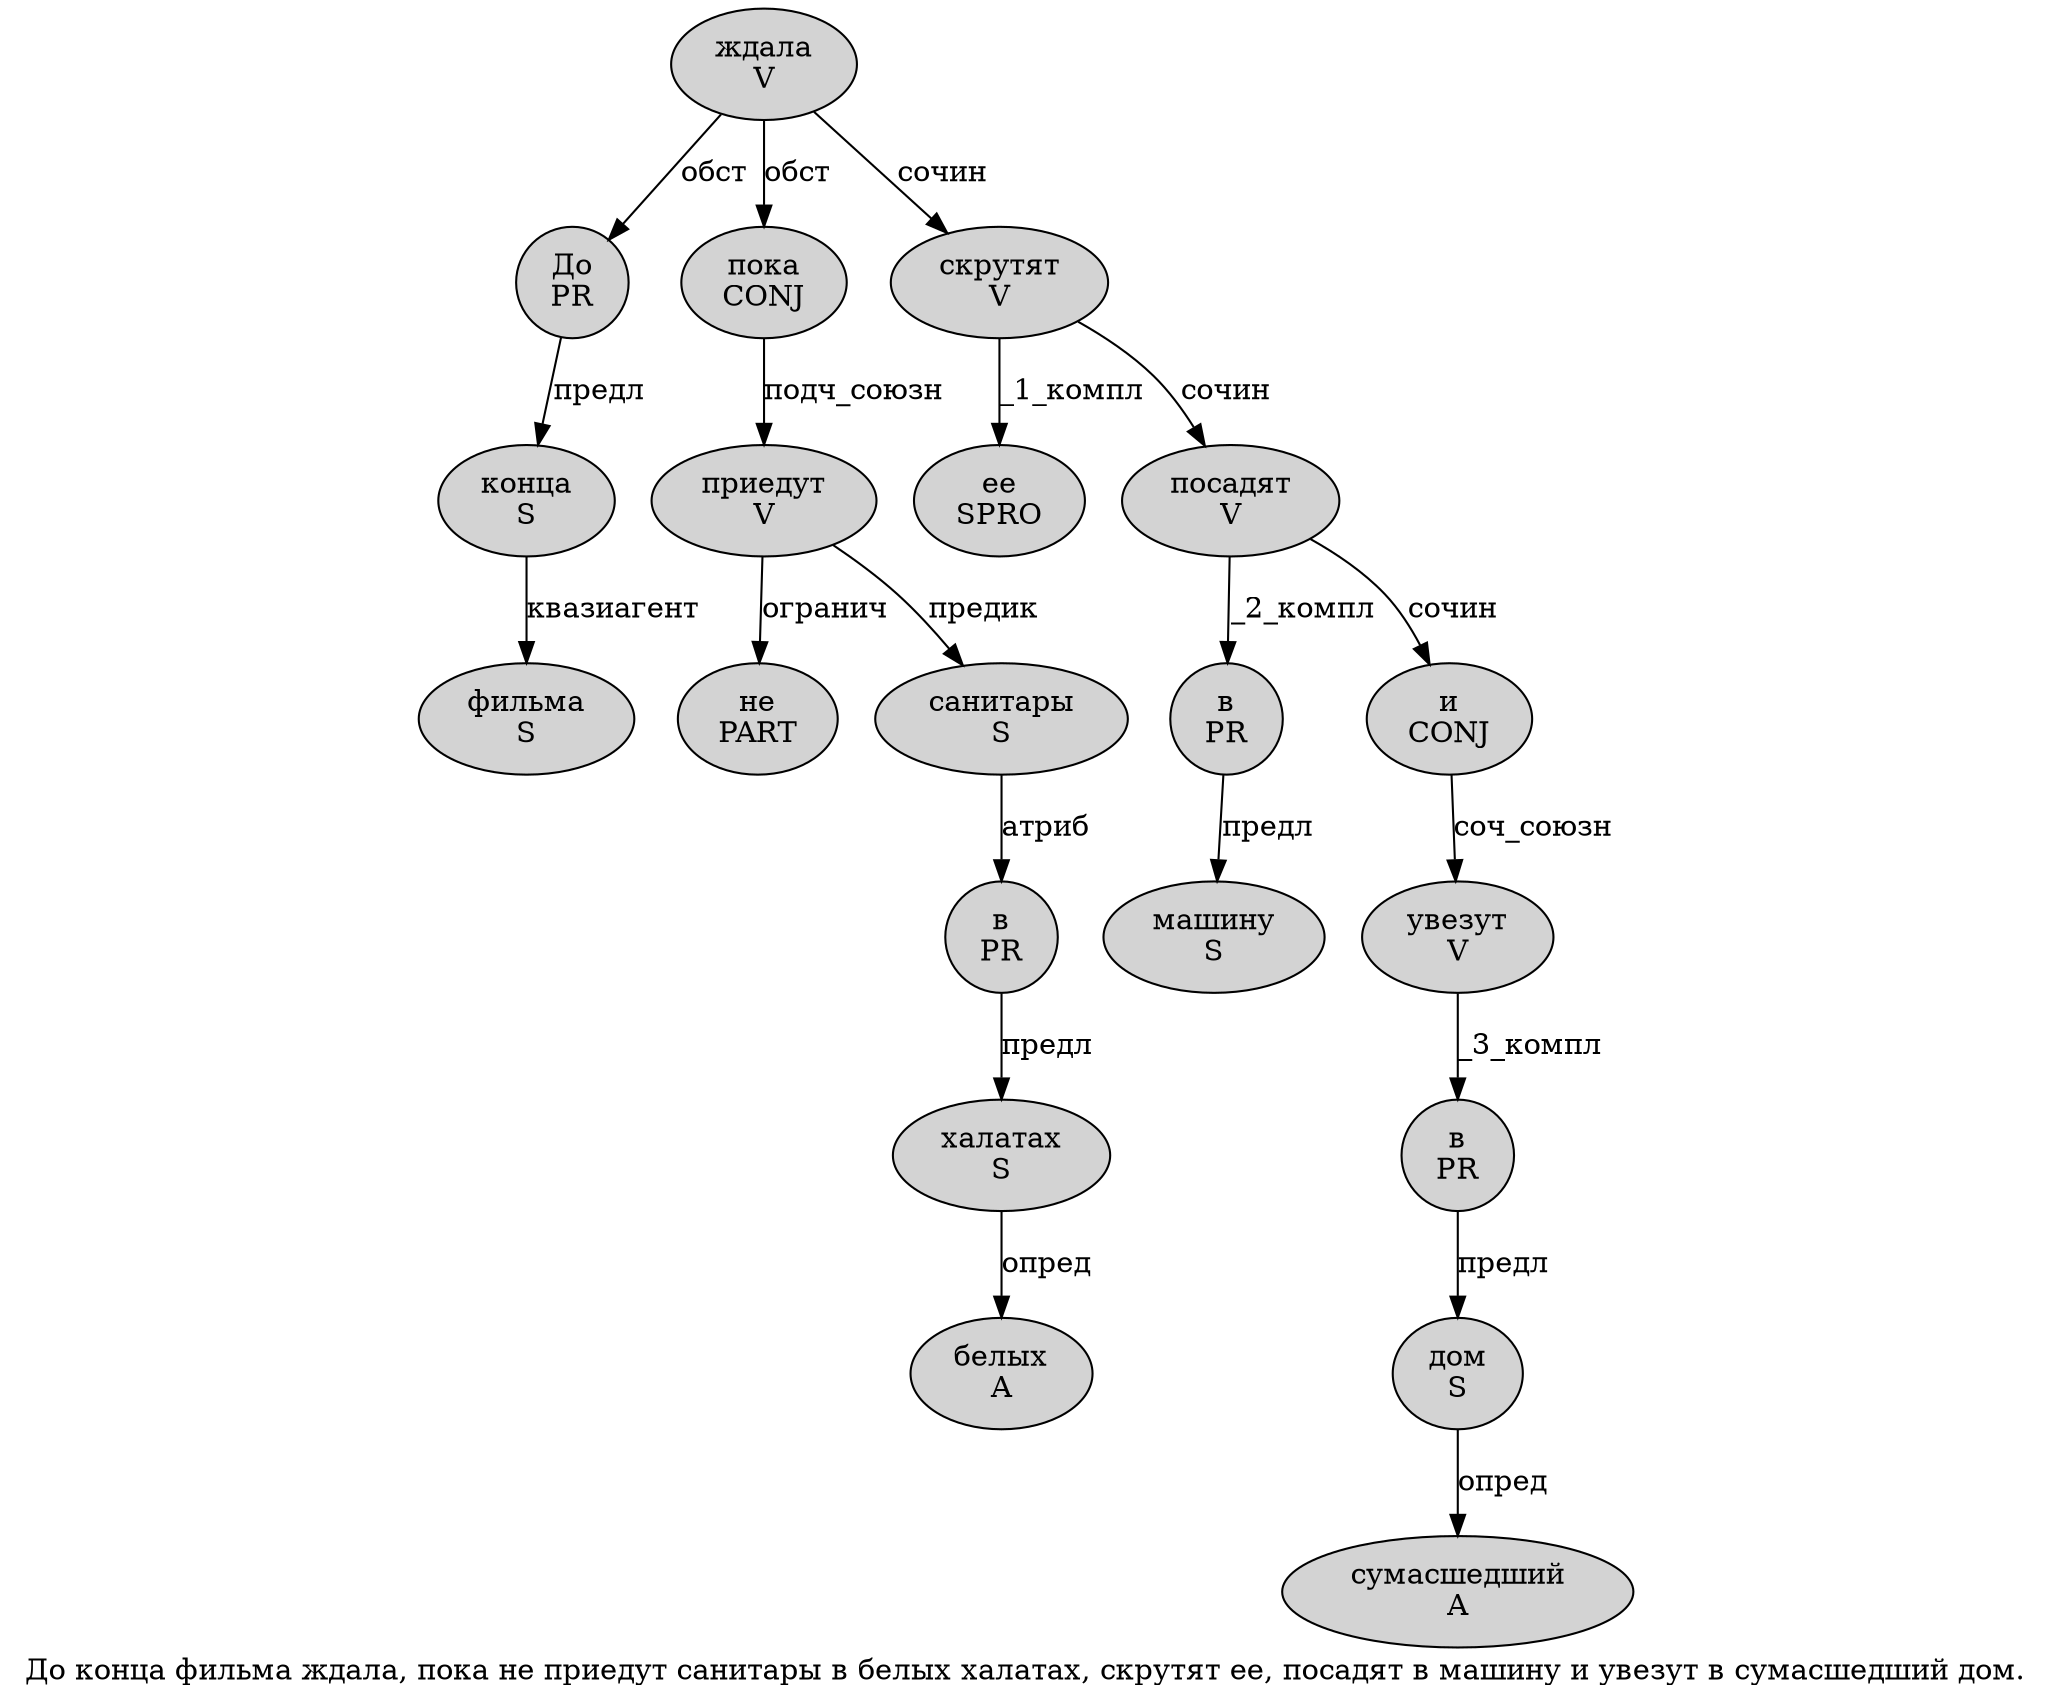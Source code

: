 digraph SENTENCE_2287 {
	graph [label="До конца фильма ждала, пока не приедут санитары в белых халатах, скрутят ее, посадят в машину и увезут в сумасшедший дом."]
	node [style=filled]
		0 [label="До
PR" color="" fillcolor=lightgray penwidth=1 shape=ellipse]
		1 [label="конца
S" color="" fillcolor=lightgray penwidth=1 shape=ellipse]
		2 [label="фильма
S" color="" fillcolor=lightgray penwidth=1 shape=ellipse]
		3 [label="ждала
V" color="" fillcolor=lightgray penwidth=1 shape=ellipse]
		5 [label="пока
CONJ" color="" fillcolor=lightgray penwidth=1 shape=ellipse]
		6 [label="не
PART" color="" fillcolor=lightgray penwidth=1 shape=ellipse]
		7 [label="приедут
V" color="" fillcolor=lightgray penwidth=1 shape=ellipse]
		8 [label="санитары
S" color="" fillcolor=lightgray penwidth=1 shape=ellipse]
		9 [label="в
PR" color="" fillcolor=lightgray penwidth=1 shape=ellipse]
		10 [label="белых
A" color="" fillcolor=lightgray penwidth=1 shape=ellipse]
		11 [label="халатах
S" color="" fillcolor=lightgray penwidth=1 shape=ellipse]
		13 [label="скрутят
V" color="" fillcolor=lightgray penwidth=1 shape=ellipse]
		14 [label="ее
SPRO" color="" fillcolor=lightgray penwidth=1 shape=ellipse]
		16 [label="посадят
V" color="" fillcolor=lightgray penwidth=1 shape=ellipse]
		17 [label="в
PR" color="" fillcolor=lightgray penwidth=1 shape=ellipse]
		18 [label="машину
S" color="" fillcolor=lightgray penwidth=1 shape=ellipse]
		19 [label="и
CONJ" color="" fillcolor=lightgray penwidth=1 shape=ellipse]
		20 [label="увезут
V" color="" fillcolor=lightgray penwidth=1 shape=ellipse]
		21 [label="в
PR" color="" fillcolor=lightgray penwidth=1 shape=ellipse]
		22 [label="сумасшедший
A" color="" fillcolor=lightgray penwidth=1 shape=ellipse]
		23 [label="дом
S" color="" fillcolor=lightgray penwidth=1 shape=ellipse]
			1 -> 2 [label="квазиагент"]
			3 -> 0 [label="обст"]
			3 -> 5 [label="обст"]
			3 -> 13 [label="сочин"]
			21 -> 23 [label="предл"]
			16 -> 17 [label="_2_компл"]
			16 -> 19 [label="сочин"]
			19 -> 20 [label="соч_союзн"]
			8 -> 9 [label="атриб"]
			20 -> 21 [label="_3_компл"]
			5 -> 7 [label="подч_союзн"]
			23 -> 22 [label="опред"]
			7 -> 6 [label="огранич"]
			7 -> 8 [label="предик"]
			13 -> 14 [label="_1_компл"]
			13 -> 16 [label="сочин"]
			9 -> 11 [label="предл"]
			11 -> 10 [label="опред"]
			17 -> 18 [label="предл"]
			0 -> 1 [label="предл"]
}